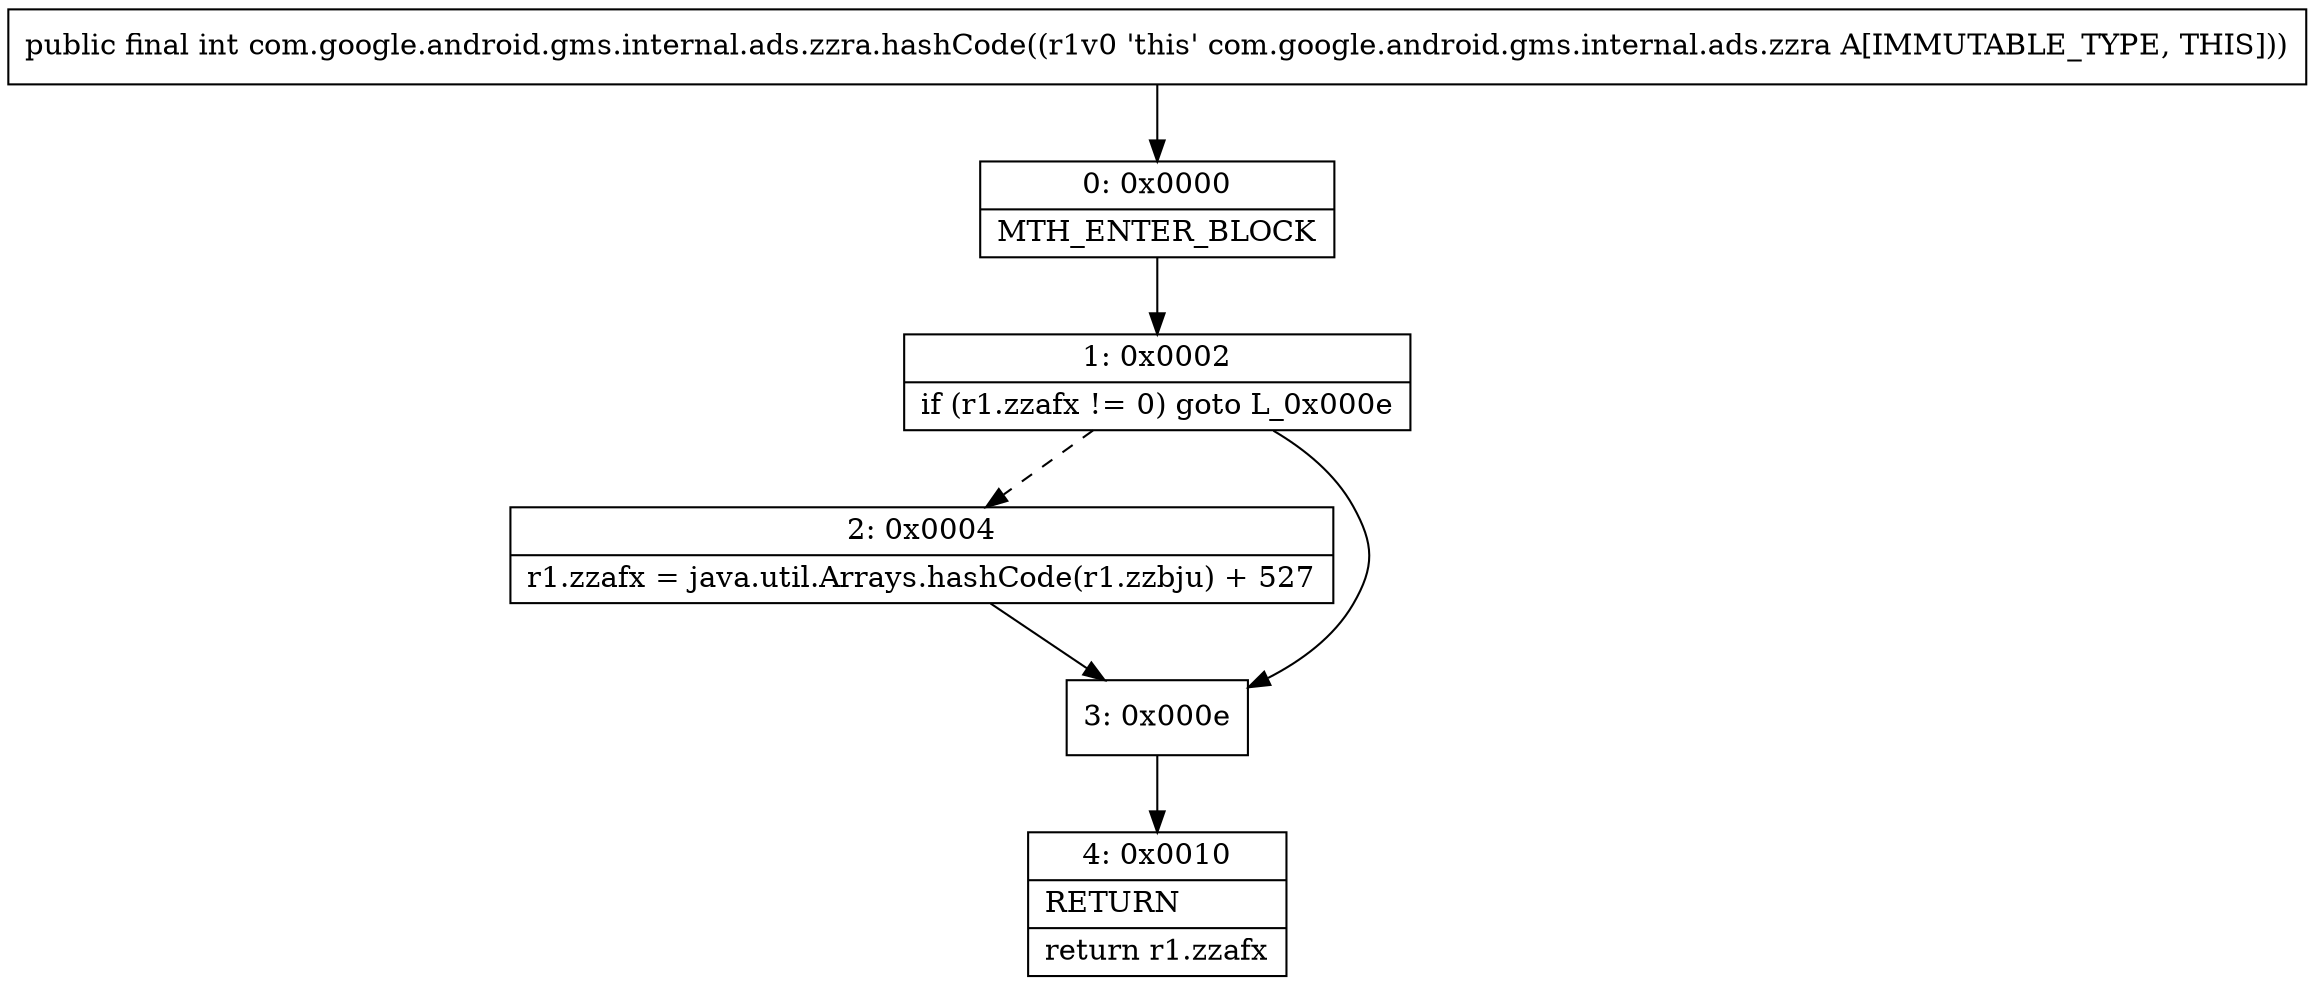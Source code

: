 digraph "CFG forcom.google.android.gms.internal.ads.zzra.hashCode()I" {
Node_0 [shape=record,label="{0\:\ 0x0000|MTH_ENTER_BLOCK\l}"];
Node_1 [shape=record,label="{1\:\ 0x0002|if (r1.zzafx != 0) goto L_0x000e\l}"];
Node_2 [shape=record,label="{2\:\ 0x0004|r1.zzafx = java.util.Arrays.hashCode(r1.zzbju) + 527\l}"];
Node_3 [shape=record,label="{3\:\ 0x000e}"];
Node_4 [shape=record,label="{4\:\ 0x0010|RETURN\l|return r1.zzafx\l}"];
MethodNode[shape=record,label="{public final int com.google.android.gms.internal.ads.zzra.hashCode((r1v0 'this' com.google.android.gms.internal.ads.zzra A[IMMUTABLE_TYPE, THIS])) }"];
MethodNode -> Node_0;
Node_0 -> Node_1;
Node_1 -> Node_2[style=dashed];
Node_1 -> Node_3;
Node_2 -> Node_3;
Node_3 -> Node_4;
}

